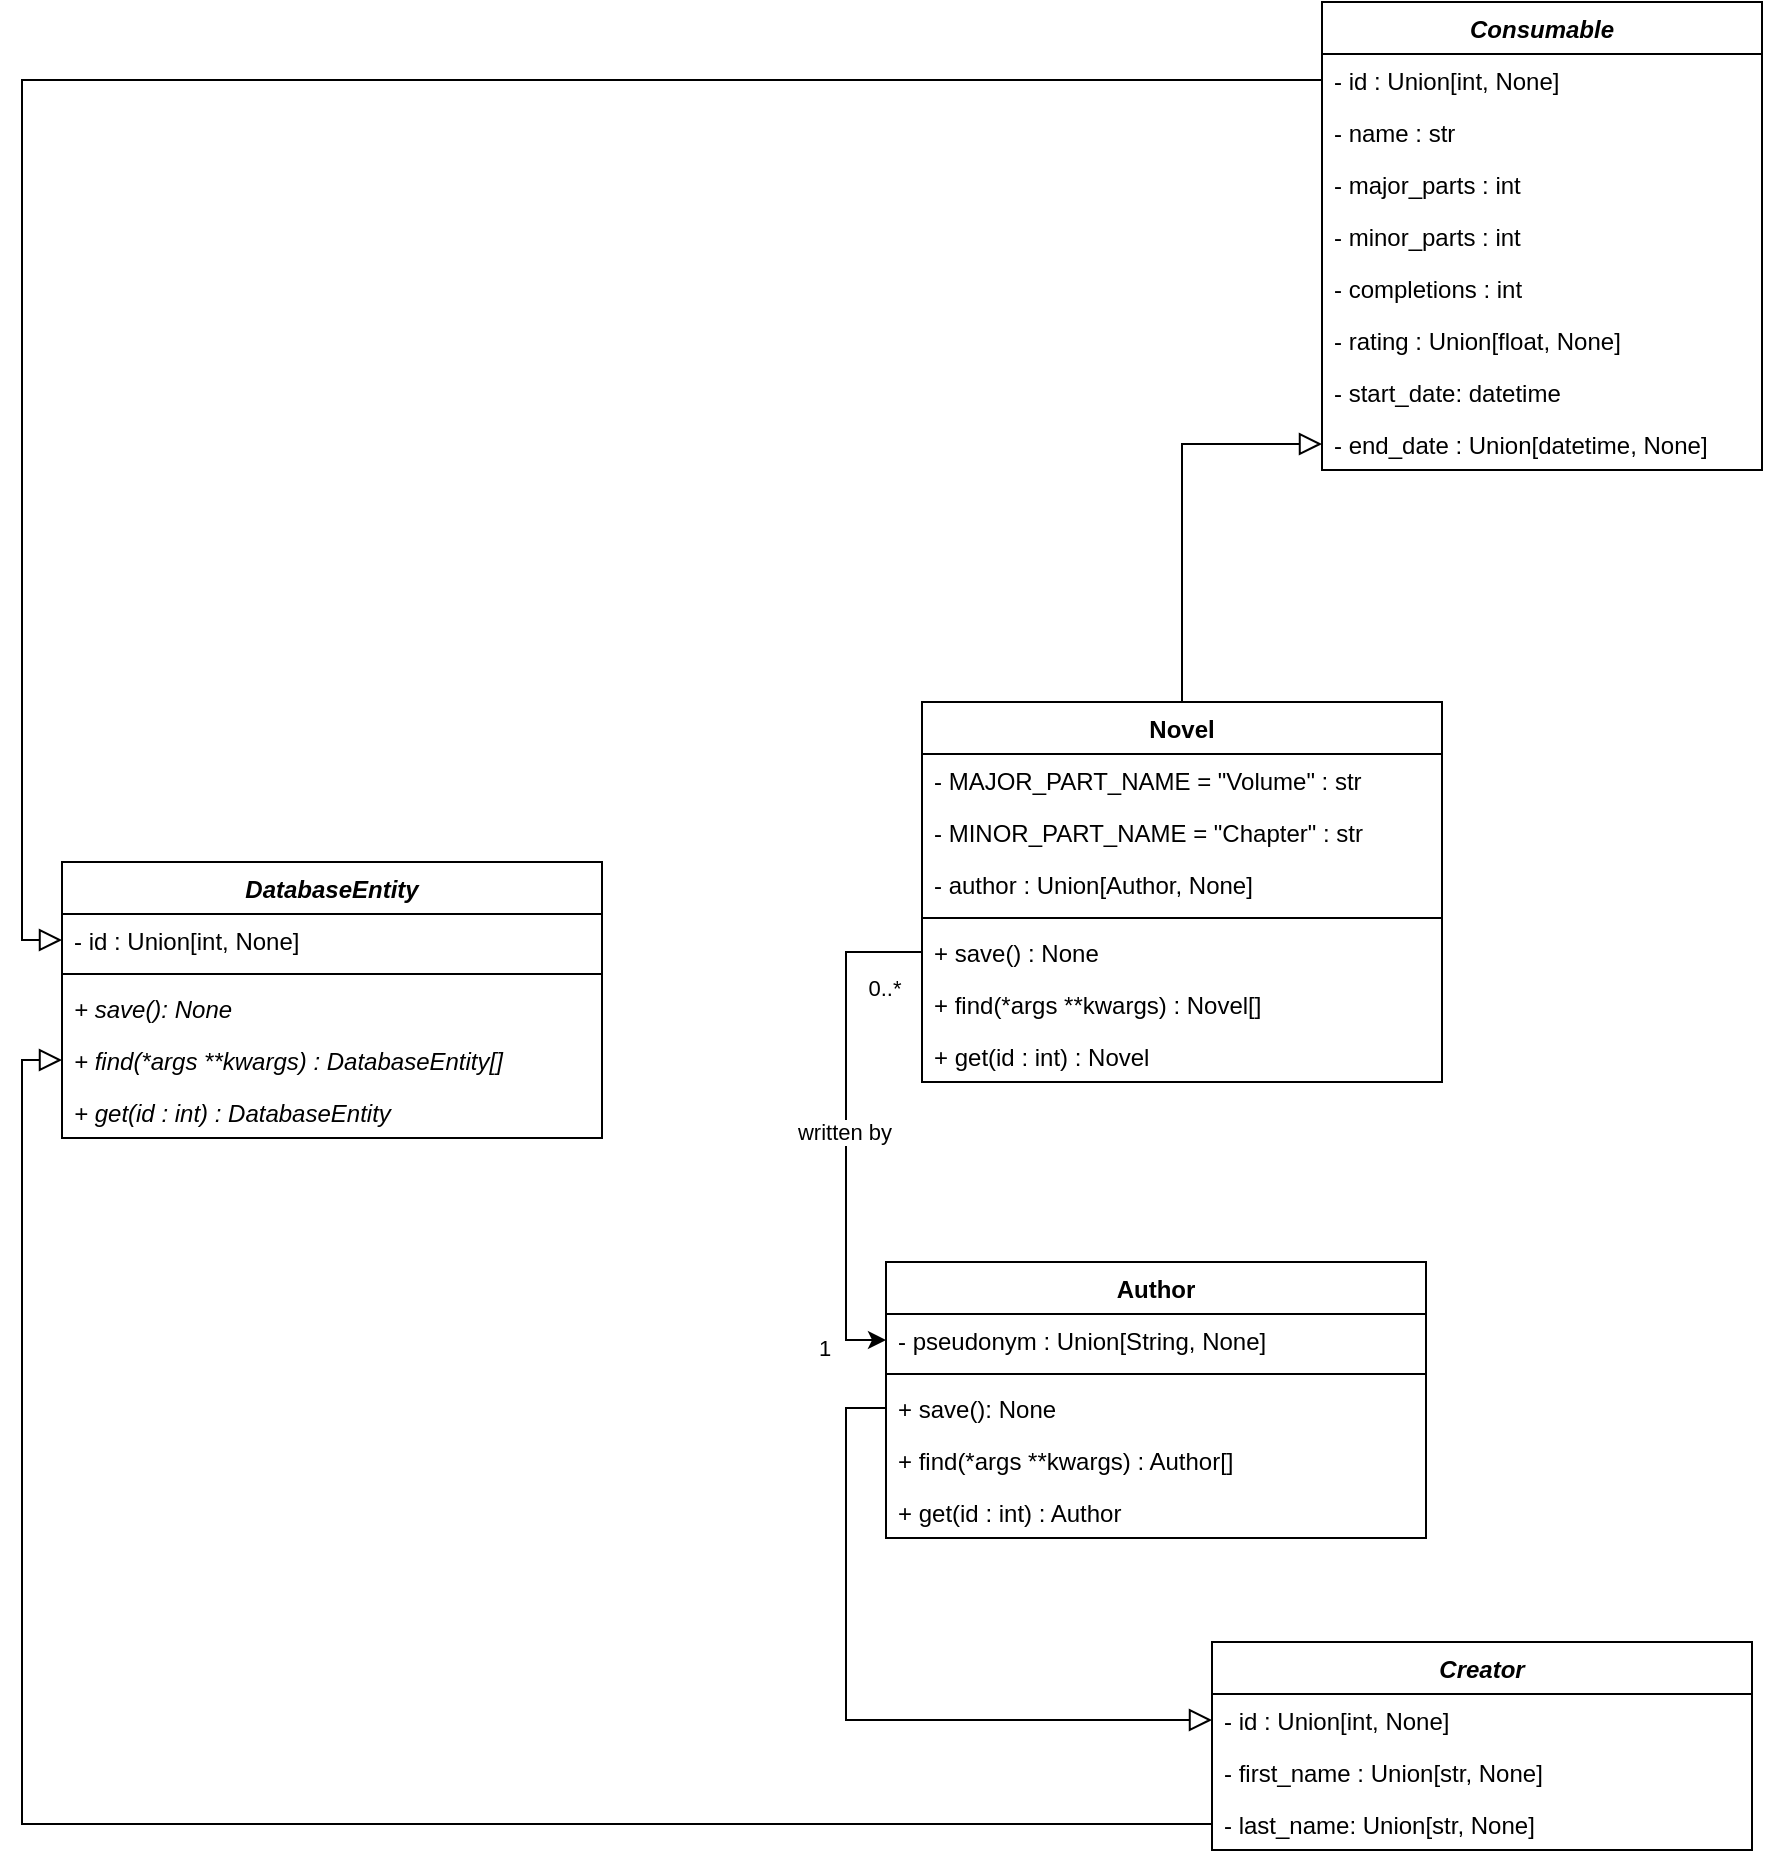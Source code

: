 <mxfile version="20.8.16" type="device"><diagram name="Main" id="KlVWvcpyYjWucrEOQqJK"><mxGraphModel dx="2045" dy="703" grid="1" gridSize="10" guides="1" tooltips="1" connect="1" arrows="1" fold="1" page="1" pageScale="1" pageWidth="850" pageHeight="1100" math="0" shadow="0"><root><mxCell id="0"/><mxCell id="1" parent="0"/><mxCell id="5gayPX7CsW9NTMS7JiRn-1" value="Consumable" style="swimlane;fontStyle=3;align=center;verticalAlign=top;childLayout=stackLayout;horizontal=1;startSize=26;horizontalStack=0;resizeParent=1;resizeParentMax=0;resizeLast=0;collapsible=1;marginBottom=0;" parent="1" vertex="1"><mxGeometry x="320" y="40" width="220" height="234" as="geometry"/></mxCell><mxCell id="5gayPX7CsW9NTMS7JiRn-5" value="- id : Union[int, None]" style="text;strokeColor=none;fillColor=none;align=left;verticalAlign=top;spacingLeft=4;spacingRight=4;overflow=hidden;rotatable=0;points=[[0,0.5],[1,0.5]];portConstraint=eastwest;" parent="5gayPX7CsW9NTMS7JiRn-1" vertex="1"><mxGeometry y="26" width="220" height="26" as="geometry"/></mxCell><mxCell id="ip_KitO-Ow0_YXSTLBNE-20" value="- name : str" style="text;strokeColor=none;fillColor=none;align=left;verticalAlign=top;spacingLeft=4;spacingRight=4;overflow=hidden;rotatable=0;points=[[0,0.5],[1,0.5]];portConstraint=eastwest;" parent="5gayPX7CsW9NTMS7JiRn-1" vertex="1"><mxGeometry y="52" width="220" height="26" as="geometry"/></mxCell><mxCell id="5gayPX7CsW9NTMS7JiRn-2" value="- major_parts : int" style="text;strokeColor=none;fillColor=none;align=left;verticalAlign=top;spacingLeft=4;spacingRight=4;overflow=hidden;rotatable=0;points=[[0,0.5],[1,0.5]];portConstraint=eastwest;" parent="5gayPX7CsW9NTMS7JiRn-1" vertex="1"><mxGeometry y="78" width="220" height="26" as="geometry"/></mxCell><mxCell id="5gayPX7CsW9NTMS7JiRn-6" value="- minor_parts : int" style="text;strokeColor=none;fillColor=none;align=left;verticalAlign=top;spacingLeft=4;spacingRight=4;overflow=hidden;rotatable=0;points=[[0,0.5],[1,0.5]];portConstraint=eastwest;" parent="5gayPX7CsW9NTMS7JiRn-1" vertex="1"><mxGeometry y="104" width="220" height="26" as="geometry"/></mxCell><mxCell id="5gayPX7CsW9NTMS7JiRn-23" value="- completions : int" style="text;strokeColor=none;fillColor=none;align=left;verticalAlign=top;spacingLeft=4;spacingRight=4;overflow=hidden;rotatable=0;points=[[0,0.5],[1,0.5]];portConstraint=eastwest;" parent="5gayPX7CsW9NTMS7JiRn-1" vertex="1"><mxGeometry y="130" width="220" height="26" as="geometry"/></mxCell><mxCell id="5gayPX7CsW9NTMS7JiRn-25" value="- rating : Union[float, None]" style="text;strokeColor=none;fillColor=none;align=left;verticalAlign=top;spacingLeft=4;spacingRight=4;overflow=hidden;rotatable=0;points=[[0,0.5],[1,0.5]];portConstraint=eastwest;" parent="5gayPX7CsW9NTMS7JiRn-1" vertex="1"><mxGeometry y="156" width="220" height="26" as="geometry"/></mxCell><mxCell id="5gayPX7CsW9NTMS7JiRn-31" value="- start_date: datetime" style="text;strokeColor=none;fillColor=none;align=left;verticalAlign=top;spacingLeft=4;spacingRight=4;overflow=hidden;rotatable=0;points=[[0,0.5],[1,0.5]];portConstraint=eastwest;" parent="5gayPX7CsW9NTMS7JiRn-1" vertex="1"><mxGeometry y="182" width="220" height="26" as="geometry"/></mxCell><mxCell id="5gayPX7CsW9NTMS7JiRn-30" value="- end_date : Union[datetime, None]" style="text;strokeColor=none;fillColor=none;align=left;verticalAlign=top;spacingLeft=4;spacingRight=4;overflow=hidden;rotatable=0;points=[[0,0.5],[1,0.5]];portConstraint=eastwest;" parent="5gayPX7CsW9NTMS7JiRn-1" vertex="1"><mxGeometry y="208" width="220" height="26" as="geometry"/></mxCell><mxCell id="5gayPX7CsW9NTMS7JiRn-22" style="edgeStyle=orthogonalEdgeStyle;rounded=0;orthogonalLoop=1;jettySize=auto;html=1;endArrow=block;endFill=0;entryX=0;entryY=0.5;entryDx=0;entryDy=0;endSize=9;" parent="1" source="5gayPX7CsW9NTMS7JiRn-7" target="5gayPX7CsW9NTMS7JiRn-30" edge="1"><mxGeometry relative="1" as="geometry"><mxPoint x="320" y="347.0" as="targetPoint"/></mxGeometry></mxCell><mxCell id="5gayPX7CsW9NTMS7JiRn-7" value="Novel" style="swimlane;fontStyle=1;align=center;verticalAlign=top;childLayout=stackLayout;horizontal=1;startSize=26;horizontalStack=0;resizeParent=1;resizeParentMax=0;resizeLast=0;collapsible=1;marginBottom=0;" parent="1" vertex="1"><mxGeometry x="120" y="390" width="260" height="190" as="geometry"/></mxCell><mxCell id="ip_KitO-Ow0_YXSTLBNE-18" value="- MAJOR_PART_NAME = &quot;Volume&quot; : str" style="text;strokeColor=none;fillColor=none;align=left;verticalAlign=top;spacingLeft=4;spacingRight=4;overflow=hidden;rotatable=0;points=[[0,0.5],[1,0.5]];portConstraint=eastwest;" parent="5gayPX7CsW9NTMS7JiRn-7" vertex="1"><mxGeometry y="26" width="260" height="26" as="geometry"/></mxCell><mxCell id="ip_KitO-Ow0_YXSTLBNE-19" value="- MINOR_PART_NAME = &quot;Chapter&quot; : str" style="text;strokeColor=none;fillColor=none;align=left;verticalAlign=top;spacingLeft=4;spacingRight=4;overflow=hidden;rotatable=0;points=[[0,0.5],[1,0.5]];portConstraint=eastwest;" parent="5gayPX7CsW9NTMS7JiRn-7" vertex="1"><mxGeometry y="52" width="260" height="26" as="geometry"/></mxCell><mxCell id="5gayPX7CsW9NTMS7JiRn-8" value="- author : Union[Author, None]" style="text;strokeColor=none;fillColor=none;align=left;verticalAlign=top;spacingLeft=4;spacingRight=4;overflow=hidden;rotatable=0;points=[[0,0.5],[1,0.5]];portConstraint=eastwest;" parent="5gayPX7CsW9NTMS7JiRn-7" vertex="1"><mxGeometry y="78" width="260" height="26" as="geometry"/></mxCell><mxCell id="5gayPX7CsW9NTMS7JiRn-11" value="" style="line;strokeWidth=1;fillColor=none;align=left;verticalAlign=middle;spacingTop=-1;spacingLeft=3;spacingRight=3;rotatable=0;labelPosition=right;points=[];portConstraint=eastwest;strokeColor=inherit;" parent="5gayPX7CsW9NTMS7JiRn-7" vertex="1"><mxGeometry y="104" width="260" height="8" as="geometry"/></mxCell><mxCell id="5gayPX7CsW9NTMS7JiRn-12" value="+ save() : None" style="text;strokeColor=none;fillColor=none;align=left;verticalAlign=top;spacingLeft=4;spacingRight=4;overflow=hidden;rotatable=0;points=[[0,0.5],[1,0.5]];portConstraint=eastwest;fontStyle=0" parent="5gayPX7CsW9NTMS7JiRn-7" vertex="1"><mxGeometry y="112" width="260" height="26" as="geometry"/></mxCell><mxCell id="Z8-0k8WZmfPXtmYJdghB-1" value="+ find(*args **kwargs) : Novel[]" style="text;strokeColor=none;fillColor=none;align=left;verticalAlign=top;spacingLeft=4;spacingRight=4;overflow=hidden;rotatable=0;points=[[0,0.5],[1,0.5]];portConstraint=eastwest;fontStyle=0" vertex="1" parent="5gayPX7CsW9NTMS7JiRn-7"><mxGeometry y="138" width="260" height="26" as="geometry"/></mxCell><mxCell id="Z8-0k8WZmfPXtmYJdghB-2" value="+ get(id : int) : Novel" style="text;strokeColor=none;fillColor=none;align=left;verticalAlign=top;spacingLeft=4;spacingRight=4;overflow=hidden;rotatable=0;points=[[0,0.5],[1,0.5]];portConstraint=eastwest;fontStyle=0" vertex="1" parent="5gayPX7CsW9NTMS7JiRn-7"><mxGeometry y="164" width="260" height="26" as="geometry"/></mxCell><mxCell id="5gayPX7CsW9NTMS7JiRn-14" value="Author" style="swimlane;fontStyle=1;align=center;verticalAlign=top;childLayout=stackLayout;horizontal=1;startSize=26;horizontalStack=0;resizeParent=1;resizeParentMax=0;resizeLast=0;collapsible=1;marginBottom=0;" parent="1" vertex="1"><mxGeometry x="102" y="670" width="270" height="138" as="geometry"/></mxCell><mxCell id="5gayPX7CsW9NTMS7JiRn-19" value="- pseudonym : Union[String, None]" style="text;strokeColor=none;fillColor=none;align=left;verticalAlign=top;spacingLeft=4;spacingRight=4;overflow=hidden;rotatable=0;points=[[0,0.5],[1,0.5]];portConstraint=eastwest;" parent="5gayPX7CsW9NTMS7JiRn-14" vertex="1"><mxGeometry y="26" width="270" height="26" as="geometry"/></mxCell><mxCell id="5gayPX7CsW9NTMS7JiRn-16" value="" style="line;strokeWidth=1;fillColor=none;align=left;verticalAlign=middle;spacingTop=-1;spacingLeft=3;spacingRight=3;rotatable=0;labelPosition=right;points=[];portConstraint=eastwest;strokeColor=inherit;" parent="5gayPX7CsW9NTMS7JiRn-14" vertex="1"><mxGeometry y="52" width="270" height="8" as="geometry"/></mxCell><mxCell id="5gayPX7CsW9NTMS7JiRn-17" value="+ save(): None" style="text;strokeColor=none;fillColor=none;align=left;verticalAlign=top;spacingLeft=4;spacingRight=4;overflow=hidden;rotatable=0;points=[[0,0.5],[1,0.5]];portConstraint=eastwest;fontStyle=0" parent="5gayPX7CsW9NTMS7JiRn-14" vertex="1"><mxGeometry y="60" width="270" height="26" as="geometry"/></mxCell><mxCell id="Z8-0k8WZmfPXtmYJdghB-16" value="+ find(*args **kwargs) : Author[]" style="text;strokeColor=none;fillColor=none;align=left;verticalAlign=top;spacingLeft=4;spacingRight=4;overflow=hidden;rotatable=0;points=[[0,0.5],[1,0.5]];portConstraint=eastwest;fontStyle=0" vertex="1" parent="5gayPX7CsW9NTMS7JiRn-14"><mxGeometry y="86" width="270" height="26" as="geometry"/></mxCell><mxCell id="Z8-0k8WZmfPXtmYJdghB-17" value="+ get(id : int) : Author" style="text;strokeColor=none;fillColor=none;align=left;verticalAlign=top;spacingLeft=4;spacingRight=4;overflow=hidden;rotatable=0;points=[[0,0.5],[1,0.5]];portConstraint=eastwest;fontStyle=0" vertex="1" parent="5gayPX7CsW9NTMS7JiRn-14"><mxGeometry y="112" width="270" height="26" as="geometry"/></mxCell><mxCell id="ip_KitO-Ow0_YXSTLBNE-8" value="Creator" style="swimlane;fontStyle=3;align=center;verticalAlign=top;childLayout=stackLayout;horizontal=1;startSize=26;horizontalStack=0;resizeParent=1;resizeParentMax=0;resizeLast=0;collapsible=1;marginBottom=0;" parent="1" vertex="1"><mxGeometry x="265" y="860" width="270" height="104" as="geometry"/></mxCell><mxCell id="ip_KitO-Ow0_YXSTLBNE-9" value="- id : Union[int, None]" style="text;strokeColor=none;fillColor=none;align=left;verticalAlign=top;spacingLeft=4;spacingRight=4;overflow=hidden;rotatable=0;points=[[0,0.5],[1,0.5]];portConstraint=eastwest;" parent="ip_KitO-Ow0_YXSTLBNE-8" vertex="1"><mxGeometry y="26" width="270" height="26" as="geometry"/></mxCell><mxCell id="ip_KitO-Ow0_YXSTLBNE-10" value="- first_name : Union[str, None]" style="text;strokeColor=none;fillColor=none;align=left;verticalAlign=top;spacingLeft=4;spacingRight=4;overflow=hidden;rotatable=0;points=[[0,0.5],[1,0.5]];portConstraint=eastwest;" parent="ip_KitO-Ow0_YXSTLBNE-8" vertex="1"><mxGeometry y="52" width="270" height="26" as="geometry"/></mxCell><mxCell id="ip_KitO-Ow0_YXSTLBNE-11" value="- last_name: Union[str, None]" style="text;strokeColor=none;fillColor=none;align=left;verticalAlign=top;spacingLeft=4;spacingRight=4;overflow=hidden;rotatable=0;points=[[0,0.5],[1,0.5]];portConstraint=eastwest;" parent="ip_KitO-Ow0_YXSTLBNE-8" vertex="1"><mxGeometry y="78" width="270" height="26" as="geometry"/></mxCell><mxCell id="ip_KitO-Ow0_YXSTLBNE-17" style="edgeStyle=orthogonalEdgeStyle;rounded=0;orthogonalLoop=1;jettySize=auto;html=1;exitX=0;exitY=0.5;exitDx=0;exitDy=0;entryX=0;entryY=0.5;entryDx=0;entryDy=0;endArrow=block;endFill=0;endSize=9;" parent="1" source="5gayPX7CsW9NTMS7JiRn-17" target="ip_KitO-Ow0_YXSTLBNE-9" edge="1"><mxGeometry relative="1" as="geometry"/></mxCell><mxCell id="ip_KitO-Ow0_YXSTLBNE-25" value="1" style="edgeLabel;html=1;align=center;verticalAlign=middle;resizable=0;points=[];" parent="1" vertex="1" connectable="0"><mxGeometry x="39.995" y="599.997" as="geometry"><mxPoint x="31" y="113" as="offset"/></mxGeometry></mxCell><mxCell id="Z8-0k8WZmfPXtmYJdghB-3" style="edgeStyle=orthogonalEdgeStyle;rounded=0;orthogonalLoop=1;jettySize=auto;html=1;entryX=0;entryY=0.5;entryDx=0;entryDy=0;" edge="1" parent="1" source="5gayPX7CsW9NTMS7JiRn-12" target="5gayPX7CsW9NTMS7JiRn-19"><mxGeometry relative="1" as="geometry"/></mxCell><mxCell id="Z8-0k8WZmfPXtmYJdghB-5" value="written by" style="edgeLabel;html=1;align=center;verticalAlign=middle;resizable=0;points=[];" vertex="1" connectable="0" parent="Z8-0k8WZmfPXtmYJdghB-3"><mxGeometry x="0.011" y="-1" relative="1" as="geometry"><mxPoint as="offset"/></mxGeometry></mxCell><mxCell id="Z8-0k8WZmfPXtmYJdghB-4" value="0..*" style="edgeLabel;html=1;align=center;verticalAlign=middle;resizable=0;points=[];" vertex="1" connectable="0" parent="1"><mxGeometry x="69.995" y="419.997" as="geometry"><mxPoint x="31" y="113" as="offset"/></mxGeometry></mxCell><mxCell id="Z8-0k8WZmfPXtmYJdghB-6" value="DatabaseEntity" style="swimlane;fontStyle=3;align=center;verticalAlign=top;childLayout=stackLayout;horizontal=1;startSize=26;horizontalStack=0;resizeParent=1;resizeParentMax=0;resizeLast=0;collapsible=1;marginBottom=0;" vertex="1" parent="1"><mxGeometry x="-310" y="470" width="270" height="138" as="geometry"/></mxCell><mxCell id="Z8-0k8WZmfPXtmYJdghB-7" value="- id : Union[int, None]" style="text;strokeColor=none;fillColor=none;align=left;verticalAlign=top;spacingLeft=4;spacingRight=4;overflow=hidden;rotatable=0;points=[[0,0.5],[1,0.5]];portConstraint=eastwest;" vertex="1" parent="Z8-0k8WZmfPXtmYJdghB-6"><mxGeometry y="26" width="270" height="26" as="geometry"/></mxCell><mxCell id="Z8-0k8WZmfPXtmYJdghB-10" value="" style="line;strokeWidth=1;fillColor=none;align=left;verticalAlign=middle;spacingTop=-1;spacingLeft=3;spacingRight=3;rotatable=0;labelPosition=right;points=[];portConstraint=eastwest;strokeColor=inherit;" vertex="1" parent="Z8-0k8WZmfPXtmYJdghB-6"><mxGeometry y="52" width="270" height="8" as="geometry"/></mxCell><mxCell id="Z8-0k8WZmfPXtmYJdghB-11" value="+ save(): None" style="text;strokeColor=none;fillColor=none;align=left;verticalAlign=top;spacingLeft=4;spacingRight=4;overflow=hidden;rotatable=0;points=[[0,0.5],[1,0.5]];portConstraint=eastwest;fontStyle=2" vertex="1" parent="Z8-0k8WZmfPXtmYJdghB-6"><mxGeometry y="60" width="270" height="26" as="geometry"/></mxCell><mxCell id="Z8-0k8WZmfPXtmYJdghB-12" value="+ find(*args **kwargs) : DatabaseEntity[]" style="text;strokeColor=none;fillColor=none;align=left;verticalAlign=top;spacingLeft=4;spacingRight=4;overflow=hidden;rotatable=0;points=[[0,0.5],[1,0.5]];portConstraint=eastwest;fontStyle=2" vertex="1" parent="Z8-0k8WZmfPXtmYJdghB-6"><mxGeometry y="86" width="270" height="26" as="geometry"/></mxCell><mxCell id="Z8-0k8WZmfPXtmYJdghB-13" value="+ get(id : int) : DatabaseEntity" style="text;strokeColor=none;fillColor=none;align=left;verticalAlign=top;spacingLeft=4;spacingRight=4;overflow=hidden;rotatable=0;points=[[0,0.5],[1,0.5]];portConstraint=eastwest;fontStyle=2" vertex="1" parent="Z8-0k8WZmfPXtmYJdghB-6"><mxGeometry y="112" width="270" height="26" as="geometry"/></mxCell><mxCell id="Z8-0k8WZmfPXtmYJdghB-14" style="edgeStyle=orthogonalEdgeStyle;rounded=0;orthogonalLoop=1;jettySize=auto;html=1;entryX=0;entryY=0.5;entryDx=0;entryDy=0;endArrow=block;endFill=0;endSize=9;exitX=0;exitY=0.5;exitDx=0;exitDy=0;" edge="1" parent="1" source="ip_KitO-Ow0_YXSTLBNE-11" target="Z8-0k8WZmfPXtmYJdghB-12"><mxGeometry relative="1" as="geometry"><mxPoint x="265" y="1011.0" as="sourcePoint"/></mxGeometry></mxCell><mxCell id="Z8-0k8WZmfPXtmYJdghB-15" style="edgeStyle=orthogonalEdgeStyle;rounded=0;orthogonalLoop=1;jettySize=auto;html=1;entryX=0;entryY=0.5;entryDx=0;entryDy=0;endArrow=block;endFill=0;endSize=9;" edge="1" parent="1" source="5gayPX7CsW9NTMS7JiRn-5" target="Z8-0k8WZmfPXtmYJdghB-7"><mxGeometry relative="1" as="geometry"/></mxCell></root></mxGraphModel></diagram></mxfile>